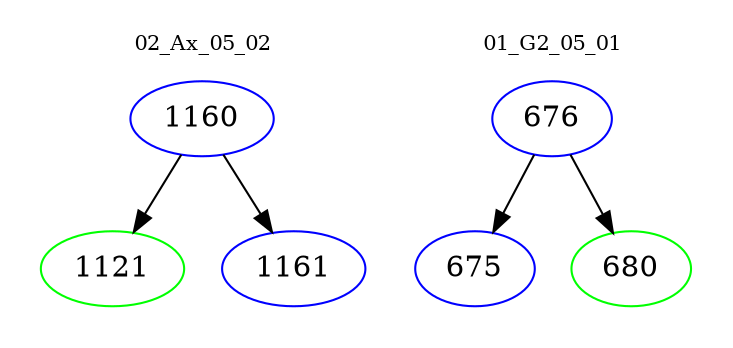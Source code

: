 digraph{
subgraph cluster_0 {
color = white
label = "02_Ax_05_02";
fontsize=10;
T0_1160 [label="1160", color="blue"]
T0_1160 -> T0_1121 [color="black"]
T0_1121 [label="1121", color="green"]
T0_1160 -> T0_1161 [color="black"]
T0_1161 [label="1161", color="blue"]
}
subgraph cluster_1 {
color = white
label = "01_G2_05_01";
fontsize=10;
T1_676 [label="676", color="blue"]
T1_676 -> T1_675 [color="black"]
T1_675 [label="675", color="blue"]
T1_676 -> T1_680 [color="black"]
T1_680 [label="680", color="green"]
}
}
